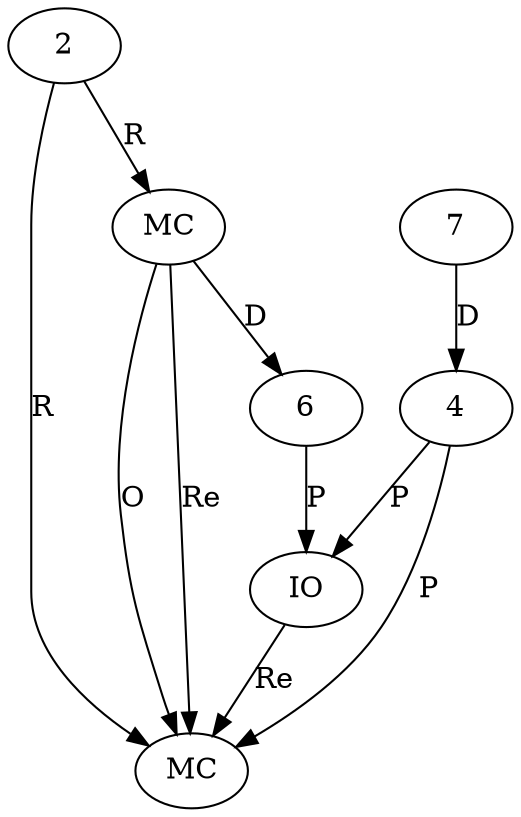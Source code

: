 digraph "AUG" {

  1 [ label="MC" s="item()" t="NodeList" l="163" ];
  2 [ t="NodeList" n="nodelist" ];
  3 [ label="MC" s="getLength()" t="NodeList" l="162" ];
  4 [ t="int" n="i" ];
  5 [ label="IO" l="162" o="<r>" ];
  6 [ t="int" n="dummy_" ];
  7 [ t="int" v="0" ];
  4 -> 1 [ label="P" ];
  3 -> 1 [ label="O" ];
  3 -> 1 [ label="Re" ];
  5 -> 1 [ label="Re" ];
  2 -> 1 [ label="R" ];
  2 -> 3 [ label="R" ];
  7 -> 4 [ label="D" ];
  6 -> 5 [ label="P" ];
  4 -> 5 [ label="P" ];
  3 -> 6 [ label="D" ];
}

